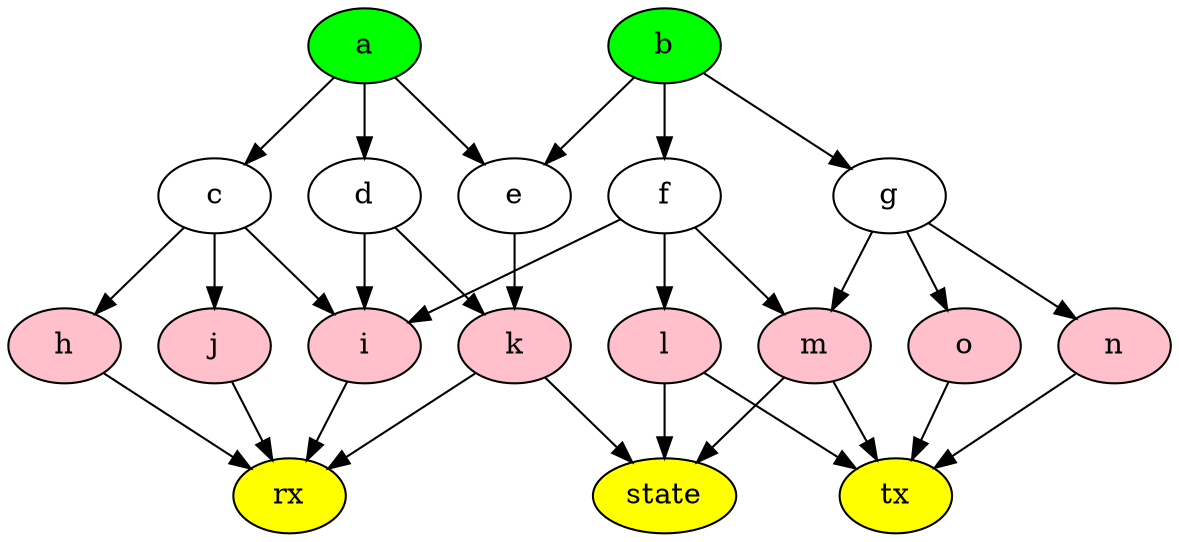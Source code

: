 digraph g {
    node[style=filled, fillcolor=green]
    a b

    node[style=filled, fillcolor=white]
    c d e f g

    node[style=filled, fillcolor=pink]
    h i j k l m n o

    node[style=filled, fillcolor=yellow]
    tx rx state

    a -> c
    a -> d
    a -> e
    b -> e
    b -> f
    b -> g

    c -> h
    c -> i
    c -> j
    d -> i
    d -> k
    e -> k
    f -> i
    f -> l
    f -> m
    g -> m
    g -> n
    g -> o

    h -> rx
    i -> rx
    j -> rx
    k -> rx
    l -> tx
    m -> tx
    n -> tx
    o -> tx
    k -> state
    l -> state
    m -> state
}